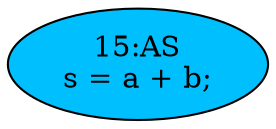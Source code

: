 strict digraph "" {
	node [label="\N"];
	"15:AS"	[ast="<pyverilog.vparser.ast.Assign object at 0x7f8052ee7050>",
		def_var="['s']",
		fillcolor=deepskyblue,
		label="15:AS
s = a + b;",
		statements="[]",
		style=filled,
		typ=Assign,
		use_var="['a', 'b']"];
}
